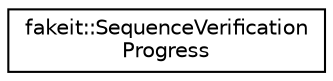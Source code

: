 digraph "Graphical Class Hierarchy"
{
  edge [fontname="Helvetica",fontsize="10",labelfontname="Helvetica",labelfontsize="10"];
  node [fontname="Helvetica",fontsize="10",shape=record];
  rankdir="LR";
  Node1 [label="fakeit::SequenceVerification\lProgress",height=0.2,width=0.4,color="black", fillcolor="white", style="filled",URL="$d8/d73/classfakeit_1_1SequenceVerificationProgress.html"];
}
